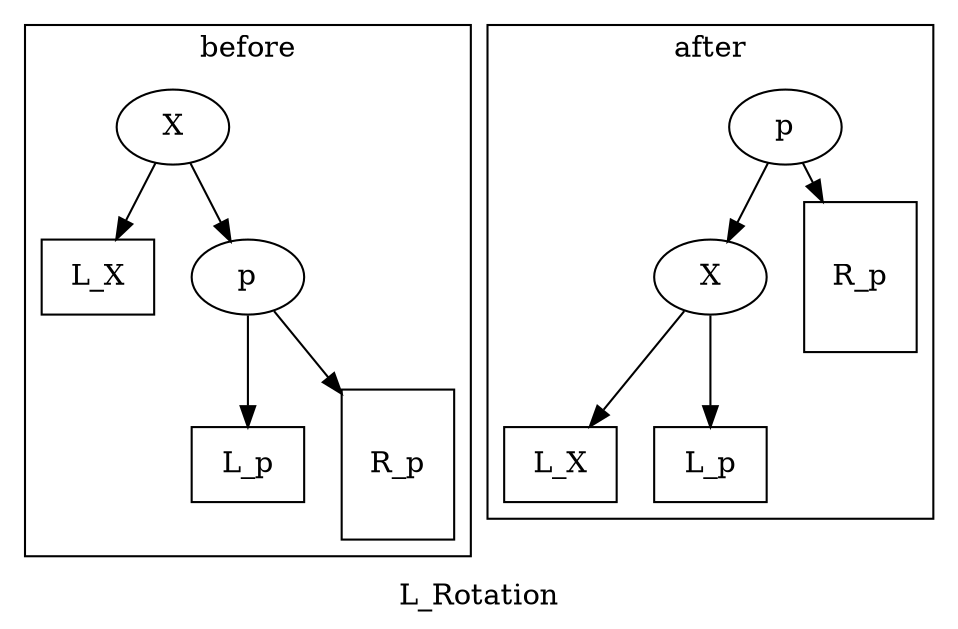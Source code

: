 digraph  {
    label=L_Rotation
    ranksep=0.25
    subgraph cluster{
        label=before
        X->L_X
        X->p
        p->L_p
        p->R_p
        R_p[shape=box,height=1]
        
        L_X[shape=box]
        L_p[shape=box]
        node[style=invis]
        edge[style=invis]
        L_X->0
    }
    
    subgraph cluster2{
        label=after
        p2->X2
        p2->R_p2
        X2->L_X2
        X2->L_p2
        R_p2[shape=box,height=1]

        L_X2[label=L_X,shape=box]
        L_p2[label=L_p,shape=box]
        X2[label=X]
        p2[label=p]
        R_p2[label=R_p]

        node[style=invis]
        edge[style=invis]
        R_p2->02
    }
}